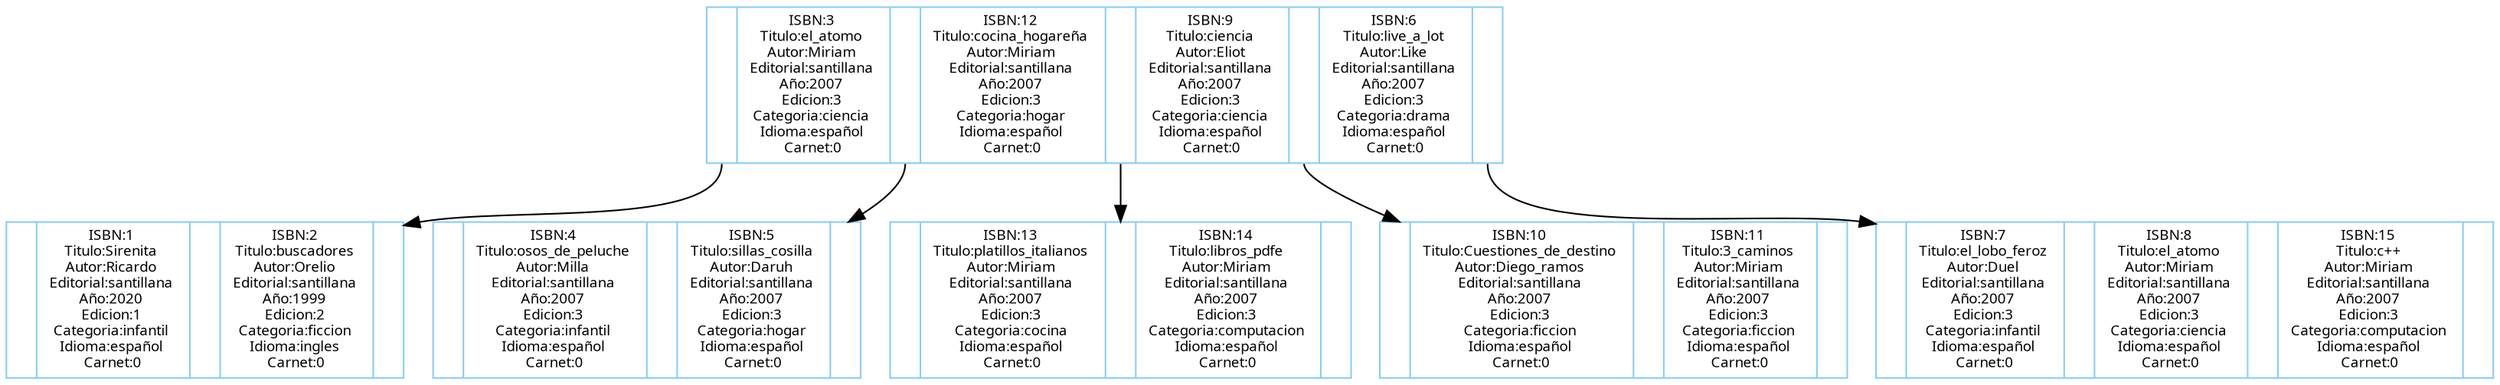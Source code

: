 digraph matriz{
 rankdir=TB;
node [ shape=ellipse fontsize=9 color= lightskyblue fontname = Verdana ];
edge [];
Nodoel_atomo3[shape = record fillcolor= lightskyblue,label="<p0>|<cont1>ISBN:3    \nTitulo:el_atomo    \nAutor:Miriam    \nEditorial:santillana    \nAño:2007    \nEdicion:3    \nCategoria:ciencia    \nIdioma:español    \nCarnet:0    |<p1>
|<cont2>ISBN:12    \nTitulo:cocina_hogareña    \nAutor:Miriam    \nEditorial:santillana    \nAño:2007    \nEdicion:3    \nCategoria:hogar    \nIdioma:español    \nCarnet:0    |<p2>
|<cont3>ISBN:9    \nTitulo:ciencia    \nAutor:Eliot    \nEditorial:santillana    \nAño:2007    \nEdicion:3    \nCategoria:ciencia    \nIdioma:español    \nCarnet:0    |<p3>
|<cont4>ISBN:6    \nTitulo:live_a_lot    \nAutor:Like    \nEditorial:santillana    \nAño:2007    \nEdicion:3    \nCategoria:drama    \nIdioma:español    \nCarnet:0    |<p4>
"];NodoSirenita1[shape = record fillcolor= lightskyblue,label="<p0>|<cont1>ISBN:1    \nTitulo:Sirenita    \nAutor:Ricardo    \nEditorial:santillana    \nAño:2020    \nEdicion:1    \nCategoria:infantil    \nIdioma:español    \nCarnet:0    |<p1>
|<cont2>ISBN:2    \nTitulo:buscadores    \nAutor:Orelio    \nEditorial:santillana    \nAño:1999    \nEdicion:2    \nCategoria:ficcion    \nIdioma:ingles    \nCarnet:0    |<p2>
"];Nodoosos_de_peluche4[shape = record fillcolor= lightskyblue,label="<p0>|<cont1>ISBN:4    \nTitulo:osos_de_peluche    \nAutor:Milla    \nEditorial:santillana    \nAño:2007    \nEdicion:3    \nCategoria:infantil    \nIdioma:español    \nCarnet:0    |<p1>
|<cont2>ISBN:5    \nTitulo:sillas_cosilla    \nAutor:Daruh    \nEditorial:santillana    \nAño:2007    \nEdicion:3    \nCategoria:hogar    \nIdioma:español    \nCarnet:0    |<p2>
"];Nodoplatillos_italianos13[shape = record fillcolor= lightskyblue,label="<p0>|<cont1>ISBN:13    \nTitulo:platillos_italianos    \nAutor:Miriam    \nEditorial:santillana    \nAño:2007    \nEdicion:3    \nCategoria:cocina    \nIdioma:español    \nCarnet:0    |<p1>
|<cont2>ISBN:14    \nTitulo:libros_pdfe    \nAutor:Miriam    \nEditorial:santillana    \nAño:2007    \nEdicion:3    \nCategoria:computacion    \nIdioma:español    \nCarnet:0    |<p2>
"];NodoCuestiones_de_destino10[shape = record fillcolor= lightskyblue,label="<p0>|<cont1>ISBN:10    \nTitulo:Cuestiones_de_destino    \nAutor:Diego_ramos    \nEditorial:santillana    \nAño:2007    \nEdicion:3    \nCategoria:ficcion    \nIdioma:español    \nCarnet:0    |<p1>
|<cont2>ISBN:11    \nTitulo:3_caminos    \nAutor:Miriam    \nEditorial:santillana    \nAño:2007    \nEdicion:3    \nCategoria:ficcion    \nIdioma:español    \nCarnet:0    |<p2>
"];Nodoel_lobo_feroz7[shape = record fillcolor= lightskyblue,label="<p0>|<cont1>ISBN:7    \nTitulo:el_lobo_feroz    \nAutor:Duel    \nEditorial:santillana    \nAño:2007    \nEdicion:3    \nCategoria:infantil    \nIdioma:español    \nCarnet:0    |<p1>
|<cont2>ISBN:8    \nTitulo:el_atomo    \nAutor:Miriam    \nEditorial:santillana    \nAño:2007    \nEdicion:3    \nCategoria:ciencia    \nIdioma:español    \nCarnet:0    |<p2>
|<cont3>ISBN:15    \nTitulo:c++    \nAutor:Miriam    \nEditorial:santillana    \nAño:2007    \nEdicion:3    \nCategoria:computacion    \nIdioma:español    \nCarnet:0    |<p3>
"];Nodoel_atomo3:p0->NodoSirenita1[constraint=true];
Nodoel_atomo3:p1->Nodoosos_de_peluche4[constraint=true];
Nodoel_atomo3:p2->Nodoplatillos_italianos13[constraint=true];
Nodoel_atomo3:p3->NodoCuestiones_de_destino10[constraint=true];
Nodoel_atomo3:p4->Nodoel_lobo_feroz7[constraint=true];

}
